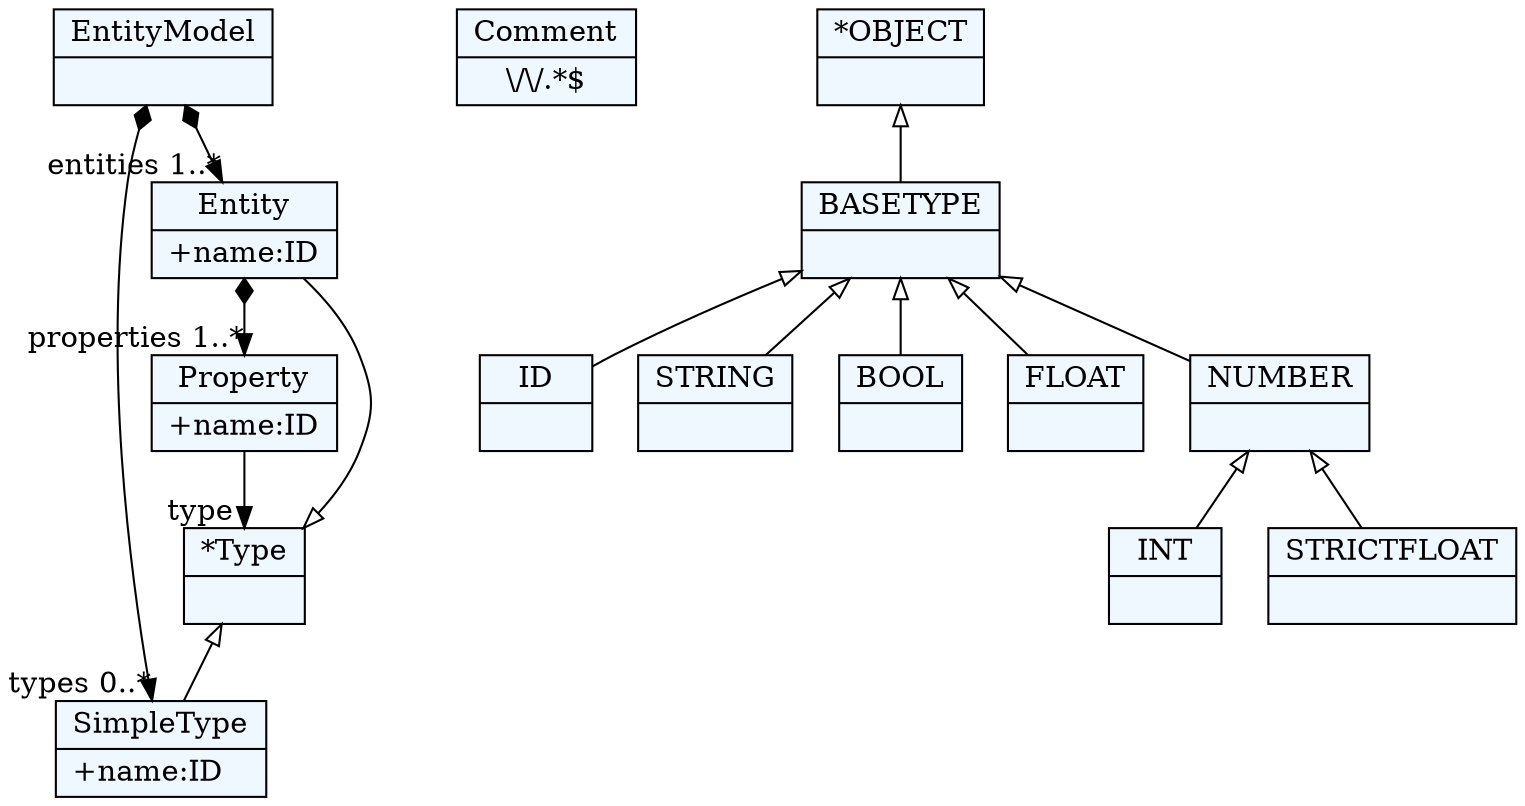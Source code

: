 
    digraph xtext {
    fontname = "Bitstream Vera Sans"
    fontsize = 8
    node[
        shape=record,
        style=filled,
        fillcolor=aliceblue
    ]
    nodesep = 0.3
    edge[dir=black,arrowtail=empty]


34417592 -> 35486760[arrowtail=diamond, dir=both, headlabel="types 0..*"]
34417592 -> 34798936[arrowtail=diamond, dir=both, headlabel="entities 1..*"]
34417592[ label="{EntityModel|}"]

34798936 -> 35099160[arrowtail=diamond, dir=both, headlabel="properties 1..*"]
34798936[ label="{Entity|+name:ID\l}"]

35099160 -> 34423688[headlabel="type "]
35099160[ label="{Property|+name:ID\l}"]

34423688[ label="{*Type|}"]
34423688 -> 35486760 [dir=back]
34423688 -> 34798936 [dir=back]

35486760[ label="{SimpleType|+name:ID\l}"]

35205656[ label="{Comment|\\/\\/.*$}"]

35159096[ label="{ID|}"]

35096216[ label="{STRING|}"]

34697272[ label="{BOOL|}"]

35201656[ label="{INT|}"]

35206600[ label="{FLOAT|}"]

32381192[ label="{STRICTFLOAT|}"]

35114040[ label="{NUMBER|}"]
35114040 -> 32381192 [dir=back]
35114040 -> 35201656 [dir=back]

35432024[ label="{BASETYPE|}"]
35432024 -> 35114040 [dir=back]
35432024 -> 35206600 [dir=back]
35432024 -> 34697272 [dir=back]
35432024 -> 35159096 [dir=back]
35432024 -> 35096216 [dir=back]

35487704[ label="{*OBJECT|}"]
35487704 -> 35432024 [dir=back]


}
